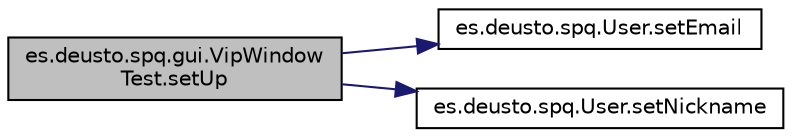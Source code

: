 digraph "es.deusto.spq.gui.VipWindowTest.setUp"
{
 // LATEX_PDF_SIZE
  edge [fontname="Helvetica",fontsize="10",labelfontname="Helvetica",labelfontsize="10"];
  node [fontname="Helvetica",fontsize="10",shape=record];
  rankdir="LR";
  Node1 [label="es.deusto.spq.gui.VipWindow\lTest.setUp",height=0.2,width=0.4,color="black", fillcolor="grey75", style="filled", fontcolor="black",tooltip=" "];
  Node1 -> Node2 [color="midnightblue",fontsize="10",style="solid",fontname="Helvetica"];
  Node2 [label="es.deusto.spq.User.setEmail",height=0.2,width=0.4,color="black", fillcolor="white", style="filled",URL="$classes_1_1deusto_1_1spq_1_1_user.html#af2859c3a6bc141d6616c865a95d59907",tooltip=" "];
  Node1 -> Node3 [color="midnightblue",fontsize="10",style="solid",fontname="Helvetica"];
  Node3 [label="es.deusto.spq.User.setNickname",height=0.2,width=0.4,color="black", fillcolor="white", style="filled",URL="$classes_1_1deusto_1_1spq_1_1_user.html#ae7a4ead229f1f144335153cb318d297d",tooltip=" "];
}
